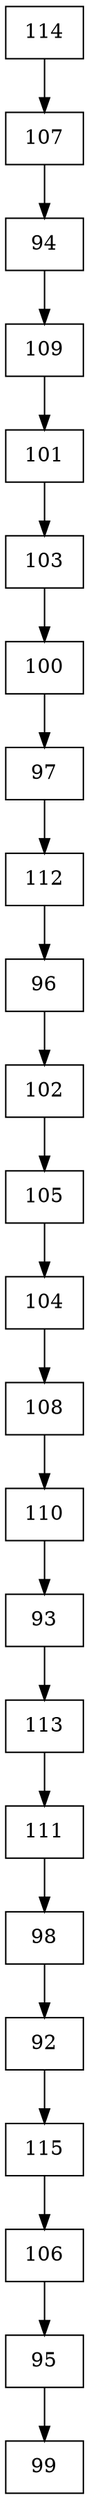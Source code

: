 digraph G {
  node [shape=record];
  node0 [label="{114}"];
  node0 -> node1;
  node1 [label="{107}"];
  node1 -> node2;
  node2 [label="{94}"];
  node2 -> node3;
  node3 [label="{109}"];
  node3 -> node4;
  node4 [label="{101}"];
  node4 -> node5;
  node5 [label="{103}"];
  node5 -> node6;
  node6 [label="{100}"];
  node6 -> node7;
  node7 [label="{97}"];
  node7 -> node8;
  node8 [label="{112}"];
  node8 -> node9;
  node9 [label="{96}"];
  node9 -> node10;
  node10 [label="{102}"];
  node10 -> node11;
  node11 [label="{105}"];
  node11 -> node12;
  node12 [label="{104}"];
  node12 -> node13;
  node13 [label="{108}"];
  node13 -> node14;
  node14 [label="{110}"];
  node14 -> node15;
  node15 [label="{93}"];
  node15 -> node16;
  node16 [label="{113}"];
  node16 -> node17;
  node17 [label="{111}"];
  node17 -> node18;
  node18 [label="{98}"];
  node18 -> node19;
  node19 [label="{92}"];
  node19 -> node20;
  node20 [label="{115}"];
  node20 -> node21;
  node21 [label="{106}"];
  node21 -> node22;
  node22 [label="{95}"];
  node22 -> node23;
  node23 [label="{99}"];
}
